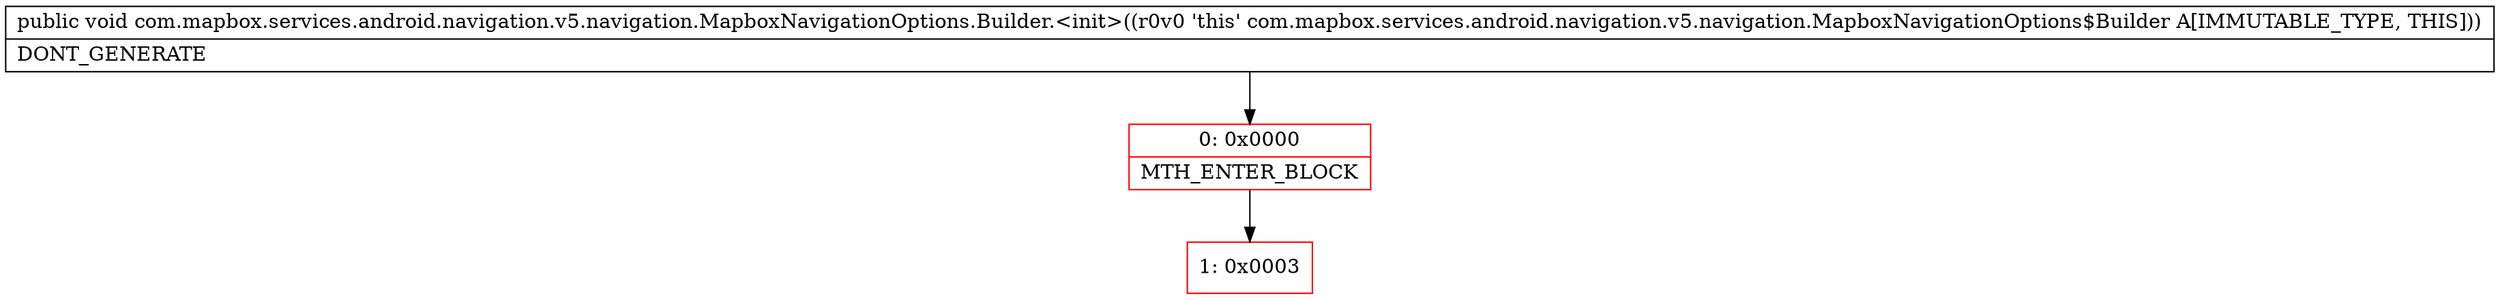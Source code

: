 digraph "CFG forcom.mapbox.services.android.navigation.v5.navigation.MapboxNavigationOptions.Builder.\<init\>()V" {
subgraph cluster_Region_1210314060 {
label = "R(0)";
node [shape=record,color=blue];
}
Node_0 [shape=record,color=red,label="{0\:\ 0x0000|MTH_ENTER_BLOCK\l}"];
Node_1 [shape=record,color=red,label="{1\:\ 0x0003}"];
MethodNode[shape=record,label="{public void com.mapbox.services.android.navigation.v5.navigation.MapboxNavigationOptions.Builder.\<init\>((r0v0 'this' com.mapbox.services.android.navigation.v5.navigation.MapboxNavigationOptions$Builder A[IMMUTABLE_TYPE, THIS]))  | DONT_GENERATE\l}"];
MethodNode -> Node_0;
Node_0 -> Node_1;
}

